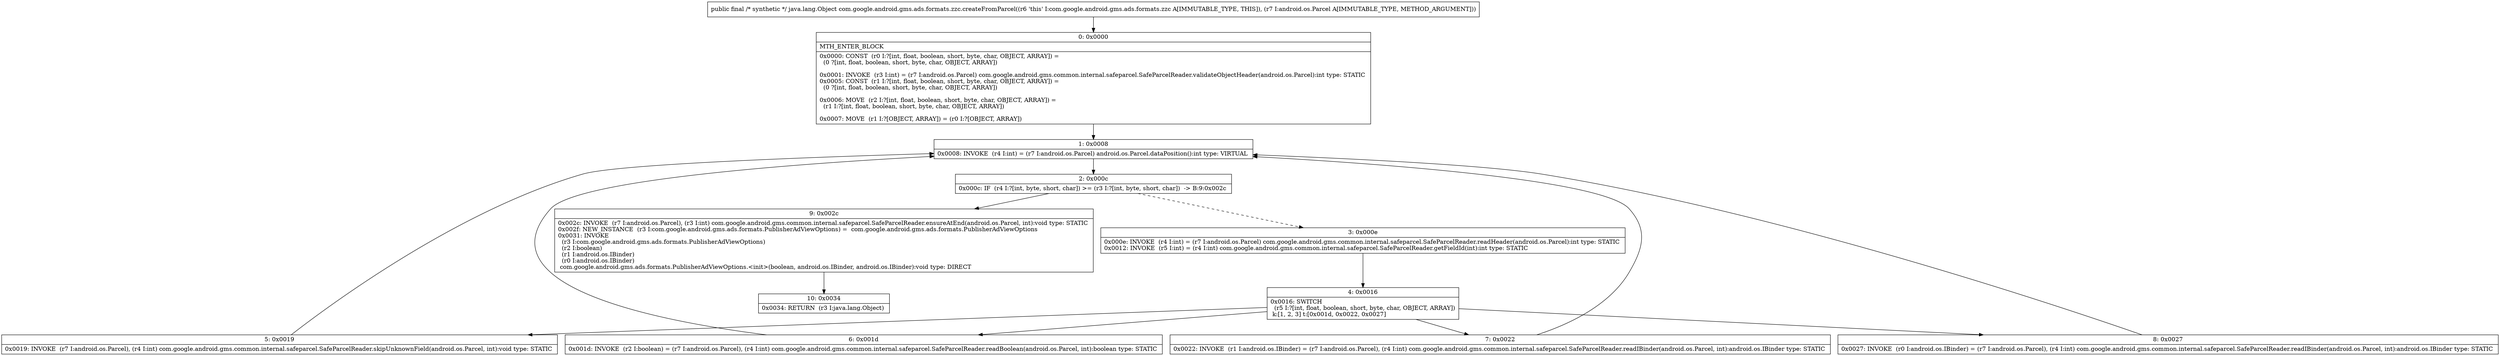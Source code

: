digraph "CFG forcom.google.android.gms.ads.formats.zzc.createFromParcel(Landroid\/os\/Parcel;)Ljava\/lang\/Object;" {
Node_0 [shape=record,label="{0\:\ 0x0000|MTH_ENTER_BLOCK\l|0x0000: CONST  (r0 I:?[int, float, boolean, short, byte, char, OBJECT, ARRAY]) = \l  (0 ?[int, float, boolean, short, byte, char, OBJECT, ARRAY])\l \l0x0001: INVOKE  (r3 I:int) = (r7 I:android.os.Parcel) com.google.android.gms.common.internal.safeparcel.SafeParcelReader.validateObjectHeader(android.os.Parcel):int type: STATIC \l0x0005: CONST  (r1 I:?[int, float, boolean, short, byte, char, OBJECT, ARRAY]) = \l  (0 ?[int, float, boolean, short, byte, char, OBJECT, ARRAY])\l \l0x0006: MOVE  (r2 I:?[int, float, boolean, short, byte, char, OBJECT, ARRAY]) = \l  (r1 I:?[int, float, boolean, short, byte, char, OBJECT, ARRAY])\l \l0x0007: MOVE  (r1 I:?[OBJECT, ARRAY]) = (r0 I:?[OBJECT, ARRAY]) \l}"];
Node_1 [shape=record,label="{1\:\ 0x0008|0x0008: INVOKE  (r4 I:int) = (r7 I:android.os.Parcel) android.os.Parcel.dataPosition():int type: VIRTUAL \l}"];
Node_2 [shape=record,label="{2\:\ 0x000c|0x000c: IF  (r4 I:?[int, byte, short, char]) \>= (r3 I:?[int, byte, short, char])  \-\> B:9:0x002c \l}"];
Node_3 [shape=record,label="{3\:\ 0x000e|0x000e: INVOKE  (r4 I:int) = (r7 I:android.os.Parcel) com.google.android.gms.common.internal.safeparcel.SafeParcelReader.readHeader(android.os.Parcel):int type: STATIC \l0x0012: INVOKE  (r5 I:int) = (r4 I:int) com.google.android.gms.common.internal.safeparcel.SafeParcelReader.getFieldId(int):int type: STATIC \l}"];
Node_4 [shape=record,label="{4\:\ 0x0016|0x0016: SWITCH  \l  (r5 I:?[int, float, boolean, short, byte, char, OBJECT, ARRAY])\l k:[1, 2, 3] t:[0x001d, 0x0022, 0x0027] \l}"];
Node_5 [shape=record,label="{5\:\ 0x0019|0x0019: INVOKE  (r7 I:android.os.Parcel), (r4 I:int) com.google.android.gms.common.internal.safeparcel.SafeParcelReader.skipUnknownField(android.os.Parcel, int):void type: STATIC \l}"];
Node_6 [shape=record,label="{6\:\ 0x001d|0x001d: INVOKE  (r2 I:boolean) = (r7 I:android.os.Parcel), (r4 I:int) com.google.android.gms.common.internal.safeparcel.SafeParcelReader.readBoolean(android.os.Parcel, int):boolean type: STATIC \l}"];
Node_7 [shape=record,label="{7\:\ 0x0022|0x0022: INVOKE  (r1 I:android.os.IBinder) = (r7 I:android.os.Parcel), (r4 I:int) com.google.android.gms.common.internal.safeparcel.SafeParcelReader.readIBinder(android.os.Parcel, int):android.os.IBinder type: STATIC \l}"];
Node_8 [shape=record,label="{8\:\ 0x0027|0x0027: INVOKE  (r0 I:android.os.IBinder) = (r7 I:android.os.Parcel), (r4 I:int) com.google.android.gms.common.internal.safeparcel.SafeParcelReader.readIBinder(android.os.Parcel, int):android.os.IBinder type: STATIC \l}"];
Node_9 [shape=record,label="{9\:\ 0x002c|0x002c: INVOKE  (r7 I:android.os.Parcel), (r3 I:int) com.google.android.gms.common.internal.safeparcel.SafeParcelReader.ensureAtEnd(android.os.Parcel, int):void type: STATIC \l0x002f: NEW_INSTANCE  (r3 I:com.google.android.gms.ads.formats.PublisherAdViewOptions) =  com.google.android.gms.ads.formats.PublisherAdViewOptions \l0x0031: INVOKE  \l  (r3 I:com.google.android.gms.ads.formats.PublisherAdViewOptions)\l  (r2 I:boolean)\l  (r1 I:android.os.IBinder)\l  (r0 I:android.os.IBinder)\l com.google.android.gms.ads.formats.PublisherAdViewOptions.\<init\>(boolean, android.os.IBinder, android.os.IBinder):void type: DIRECT \l}"];
Node_10 [shape=record,label="{10\:\ 0x0034|0x0034: RETURN  (r3 I:java.lang.Object) \l}"];
MethodNode[shape=record,label="{public final \/* synthetic *\/ java.lang.Object com.google.android.gms.ads.formats.zzc.createFromParcel((r6 'this' I:com.google.android.gms.ads.formats.zzc A[IMMUTABLE_TYPE, THIS]), (r7 I:android.os.Parcel A[IMMUTABLE_TYPE, METHOD_ARGUMENT])) }"];
MethodNode -> Node_0;
Node_0 -> Node_1;
Node_1 -> Node_2;
Node_2 -> Node_3[style=dashed];
Node_2 -> Node_9;
Node_3 -> Node_4;
Node_4 -> Node_5;
Node_4 -> Node_6;
Node_4 -> Node_7;
Node_4 -> Node_8;
Node_5 -> Node_1;
Node_6 -> Node_1;
Node_7 -> Node_1;
Node_8 -> Node_1;
Node_9 -> Node_10;
}

